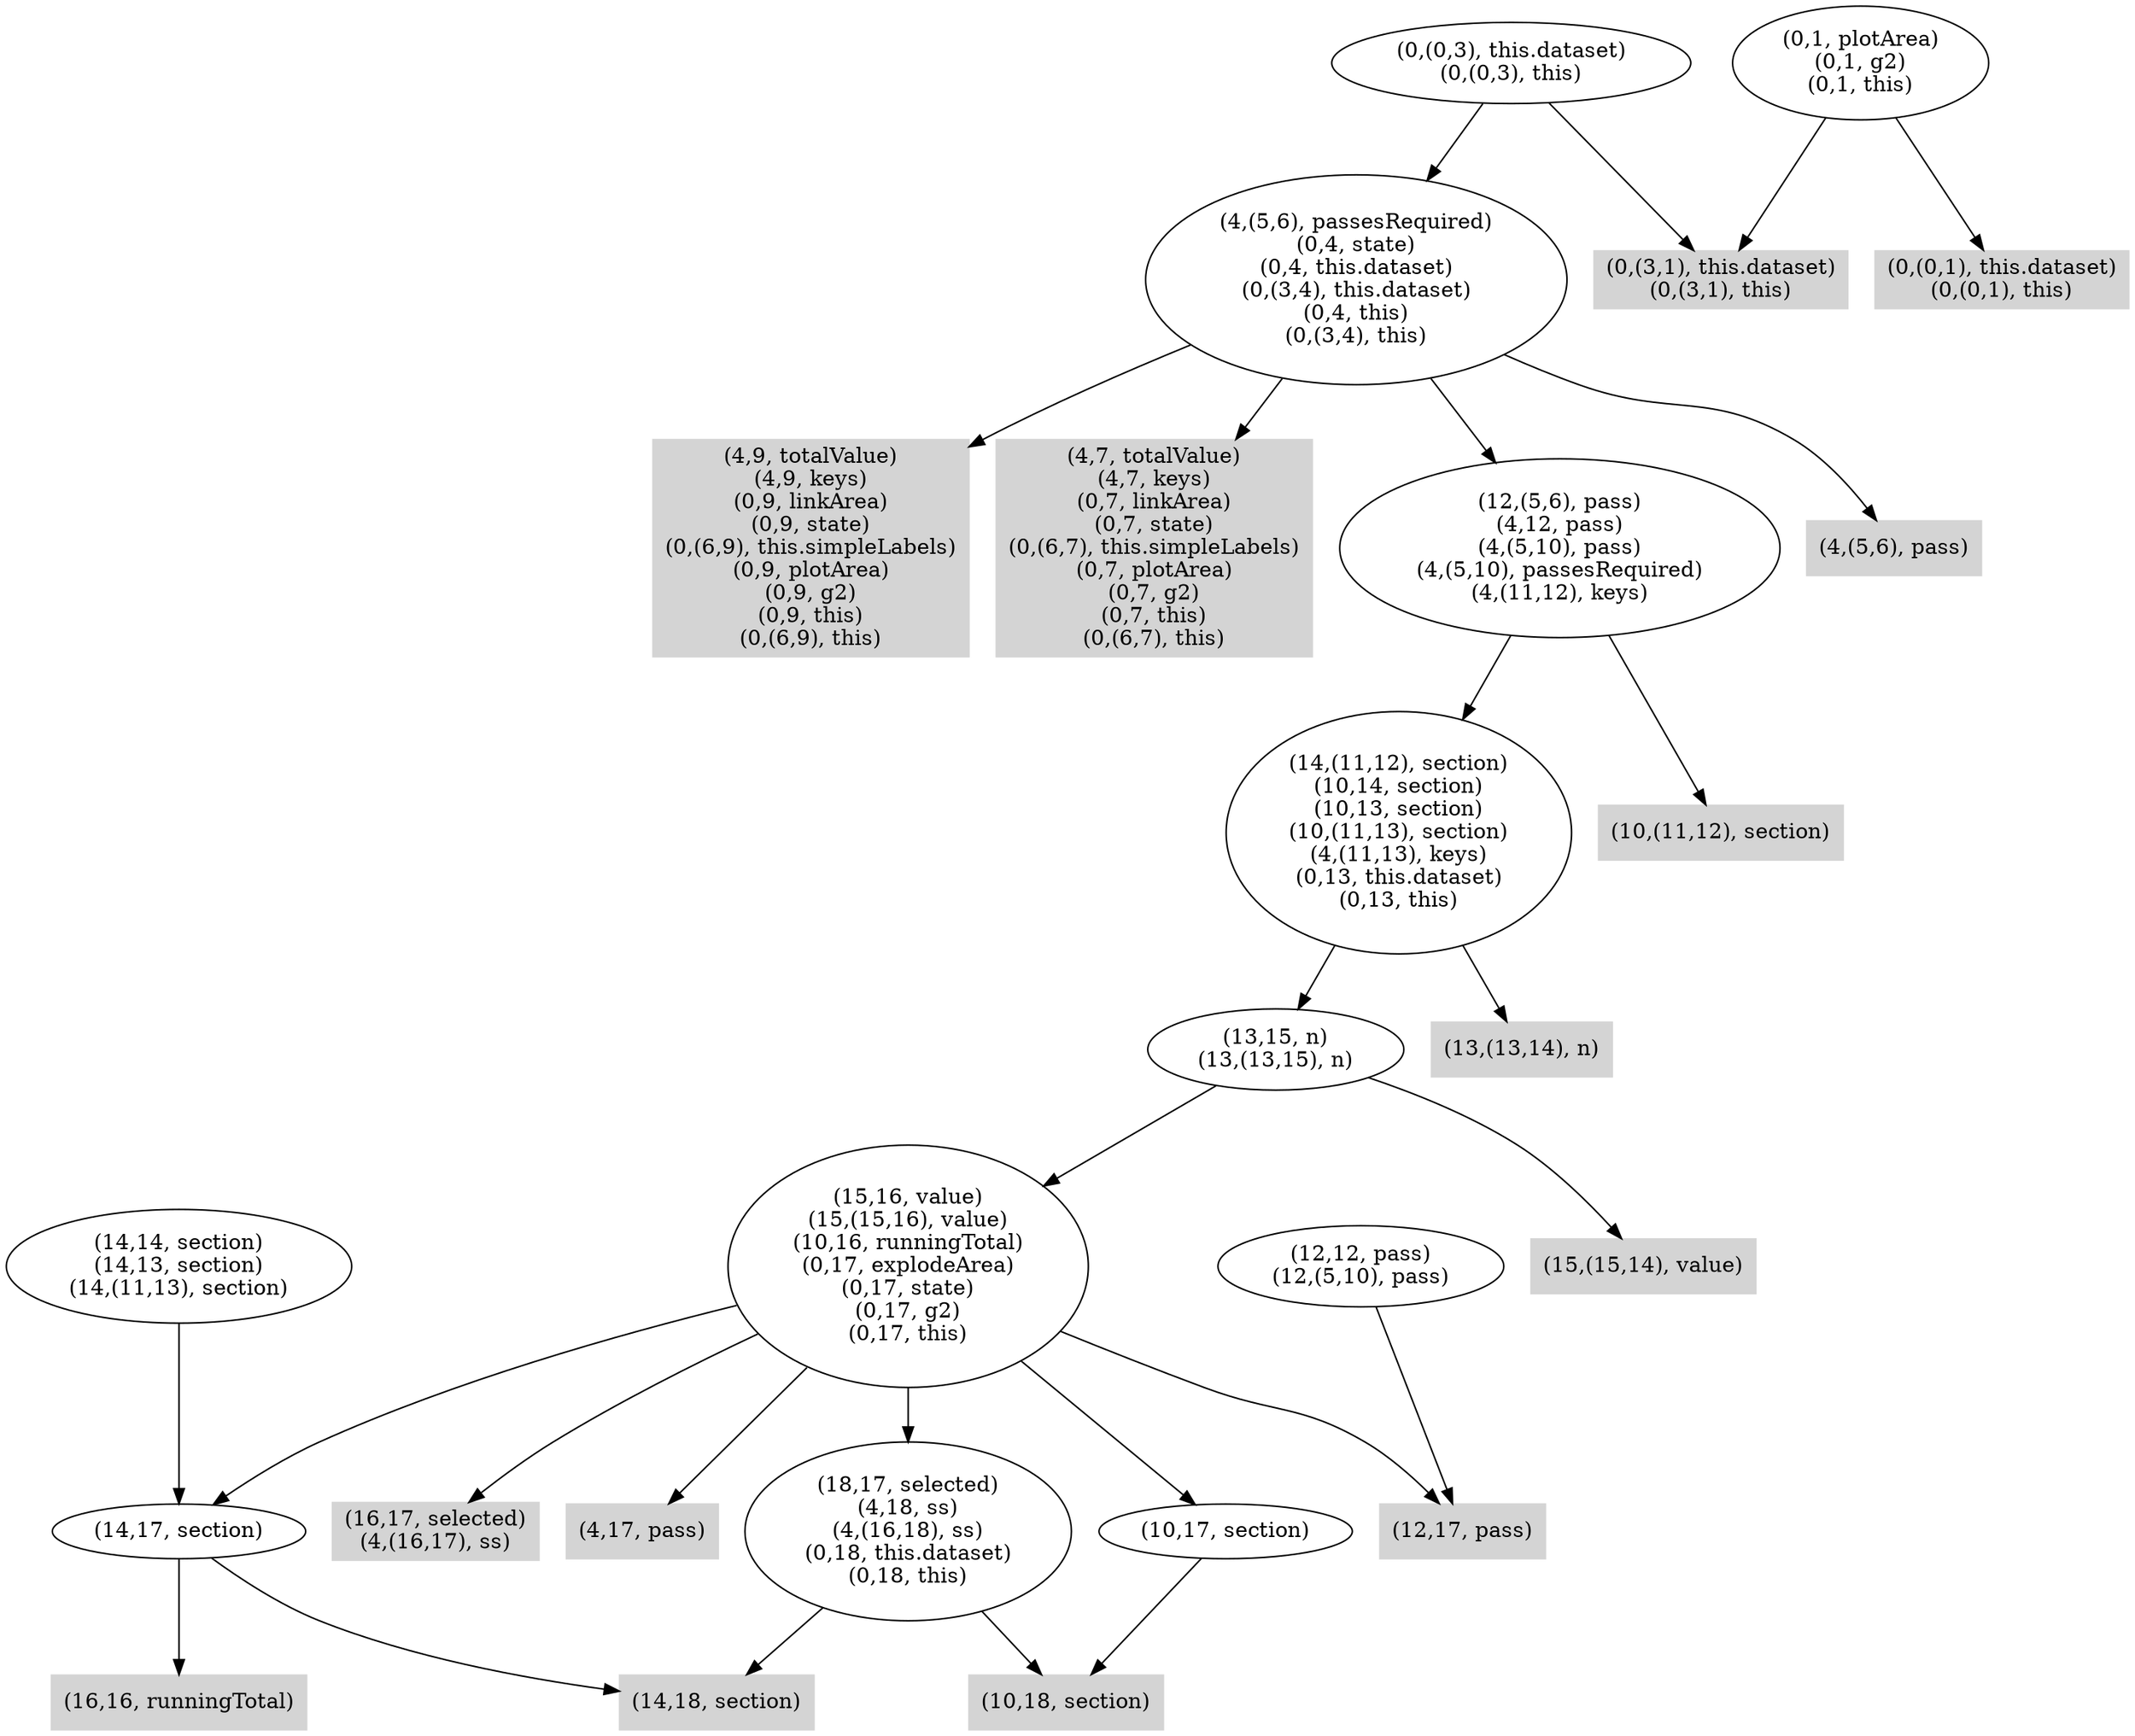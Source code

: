 digraph { 
3479 [shape=box,style=filled,color=".0 .0 .83",label="(4,9, totalValue)\n(4,9, keys)\n(0,9, linkArea)\n(0,9, state)\n(0,(6,9), this.simpleLabels)\n(0,9, plotArea)\n(0,9, g2)\n(0,9, this)\n(0,(6,9), this)"];
3480 [shape=box,style=filled,color=".0 .0 .83",label="(4,7, totalValue)\n(4,7, keys)\n(0,7, linkArea)\n(0,7, state)\n(0,(6,7), this.simpleLabels)\n(0,7, plotArea)\n(0,7, g2)\n(0,7, this)\n(0,(6,7), this)"];
3481 [shape=box,style=filled,color=".0 .0 .83",label="(10,18, section)"];
3482 [shape=box,style=filled,color=".0 .0 .83",label="(14,18, section)"];
3483 [label="(18,17, selected)\n(4,18, ss)\n(4,(16,18), ss)\n(0,18, this.dataset)\n(0,18, this)"];
3484 [shape=box,style=filled,color=".0 .0 .83",label="(16,17, selected)\n(4,(16,17), ss)"];
3485 [shape=box,style=filled,color=".0 .0 .83",label="(4,17, pass)"];
3486 [label="(10,17, section)"];
3487 [shape=box,style=filled,color=".0 .0 .83",label="(16,16, runningTotal)"];
3488 [label="(14,17, section)"];
3489 [shape=box,style=filled,color=".0 .0 .83",label="(12,17, pass)"];
3490 [label="(15,16, value)\n(15,(15,16), value)\n(10,16, runningTotal)\n(0,17, explodeArea)\n(0,17, state)\n(0,17, g2)\n(0,17, this)"];
3491 [shape=box,style=filled,color=".0 .0 .83",label="(15,(15,14), value)"];
3492 [label="(13,15, n)\n(13,(13,15), n)"];
3493 [shape=box,style=filled,color=".0 .0 .83",label="(13,(13,14), n)"];
3494 [label="(14,14, section)\n(14,13, section)\n(14,(11,13), section)"];
3495 [label="(14,(11,12), section)\n(10,14, section)\n(10,13, section)\n(10,(11,13), section)\n(4,(11,13), keys)\n(0,13, this.dataset)\n(0,13, this)"];
3496 [shape=box,style=filled,color=".0 .0 .83",label="(10,(11,12), section)"];
3497 [label="(12,12, pass)\n(12,(5,10), pass)"];
3498 [label="(12,(5,6), pass)\n(4,12, pass)\n(4,(5,10), pass)\n(4,(5,10), passesRequired)\n(4,(11,12), keys)"];
3499 [shape=box,style=filled,color=".0 .0 .83",label="(4,(5,6), pass)"];
3500 [label="(4,(5,6), passesRequired)\n(0,4, state)\n(0,4, this.dataset)\n(0,(3,4), this.dataset)\n(0,4, this)\n(0,(3,4), this)"];
3501 [shape=box,style=filled,color=".0 .0 .83",label="(0,(3,1), this.dataset)\n(0,(3,1), this)"];
3502 [label="(0,(0,3), this.dataset)\n(0,(0,3), this)"];
3503 [shape=box,style=filled,color=".0 .0 .83",label="(0,(0,1), this.dataset)\n(0,(0,1), this)"];
3504 [label="(0,1, plotArea)\n(0,1, g2)\n(0,1, this)"];
3483 -> 3481;
3483 -> 3482;
3486 -> 3481;
3488 -> 3482;
3488 -> 3487;
3490 -> 3483;
3490 -> 3484;
3490 -> 3485;
3490 -> 3486;
3490 -> 3488;
3490 -> 3489;
3492 -> 3490;
3492 -> 3491;
3494 -> 3488;
3495 -> 3492;
3495 -> 3493;
3497 -> 3489;
3498 -> 3495;
3498 -> 3496;
3500 -> 3479;
3500 -> 3480;
3500 -> 3498;
3500 -> 3499;
3502 -> 3500;
3502 -> 3501;
3504 -> 3501;
3504 -> 3503;
}